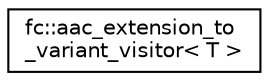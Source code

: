 digraph "Graphical Class Hierarchy"
{
  edge [fontname="Helvetica",fontsize="10",labelfontname="Helvetica",labelfontsize="10"];
  node [fontname="Helvetica",fontsize="10",shape=record];
  rankdir="LR";
  Node0 [label="fc::aac_extension_to\l_variant_visitor\< T \>",height=0.2,width=0.4,color="black", fillcolor="white", style="filled",URL="$structfc_1_1aac__extension__to__variant__visitor.html"];
}
